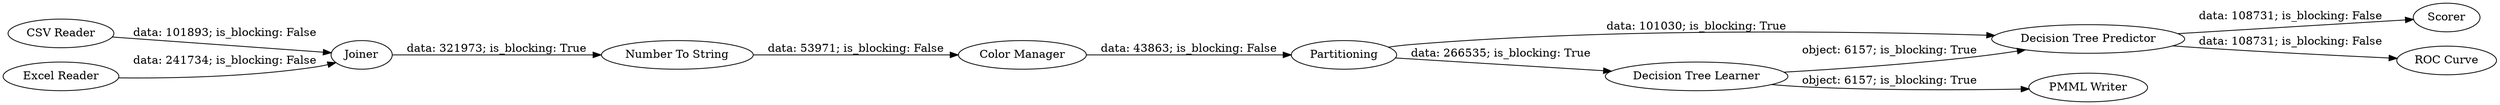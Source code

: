 digraph {
	"5844233128860390137_8" [label="Decision Tree Predictor"]
	"5844233128860390137_2" [label="CSV Reader"]
	"5844233128860390137_11" [label=Scorer]
	"5844233128860390137_4" [label="Number To String"]
	"5844233128860390137_7" [label="Decision Tree Learner"]
	"5844233128860390137_5" [label="Color Manager"]
	"5844233128860390137_3" [label=Joiner]
	"5844233128860390137_1" [label="Excel Reader"]
	"5844233128860390137_6" [label=Partitioning]
	"5844233128860390137_9" [label="PMML Writer"]
	"5844233128860390137_10" [label="ROC Curve"]
	"5844233128860390137_3" -> "5844233128860390137_4" [label="data: 321973; is_blocking: True"]
	"5844233128860390137_2" -> "5844233128860390137_3" [label="data: 101893; is_blocking: False"]
	"5844233128860390137_7" -> "5844233128860390137_9" [label="object: 6157; is_blocking: True"]
	"5844233128860390137_4" -> "5844233128860390137_5" [label="data: 53971; is_blocking: False"]
	"5844233128860390137_8" -> "5844233128860390137_11" [label="data: 108731; is_blocking: False"]
	"5844233128860390137_5" -> "5844233128860390137_6" [label="data: 43863; is_blocking: False"]
	"5844233128860390137_7" -> "5844233128860390137_8" [label="object: 6157; is_blocking: True"]
	"5844233128860390137_6" -> "5844233128860390137_7" [label="data: 266535; is_blocking: True"]
	"5844233128860390137_8" -> "5844233128860390137_10" [label="data: 108731; is_blocking: False"]
	"5844233128860390137_1" -> "5844233128860390137_3" [label="data: 241734; is_blocking: False"]
	"5844233128860390137_6" -> "5844233128860390137_8" [label="data: 101030; is_blocking: True"]
	rankdir=LR
}
